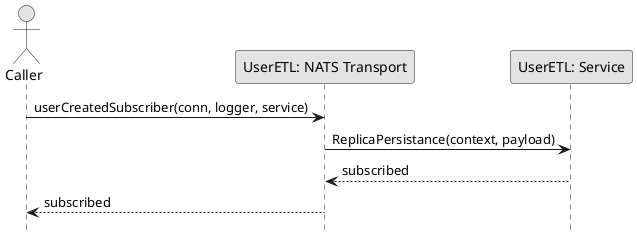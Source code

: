 @startuml SubscribeUserCreated

skinparam ConditionStyle hline
skinparam Monochrome true
skinparam Shadowing false
hide footbox

actor Caller
participant "UserETL: NATS Transport" as UserETLNATSTransport
participant "UserETL: Service" as UserETLService

Caller->UserETLNATSTransport: userCreatedSubscriber(conn, logger, service)
UserETLNATSTransport->UserETLService: ReplicaPersistance(context, payload)
UserETLService-->UserETLNATSTransport: subscribed
UserETLNATSTransport-->Caller: subscribed

@enduml